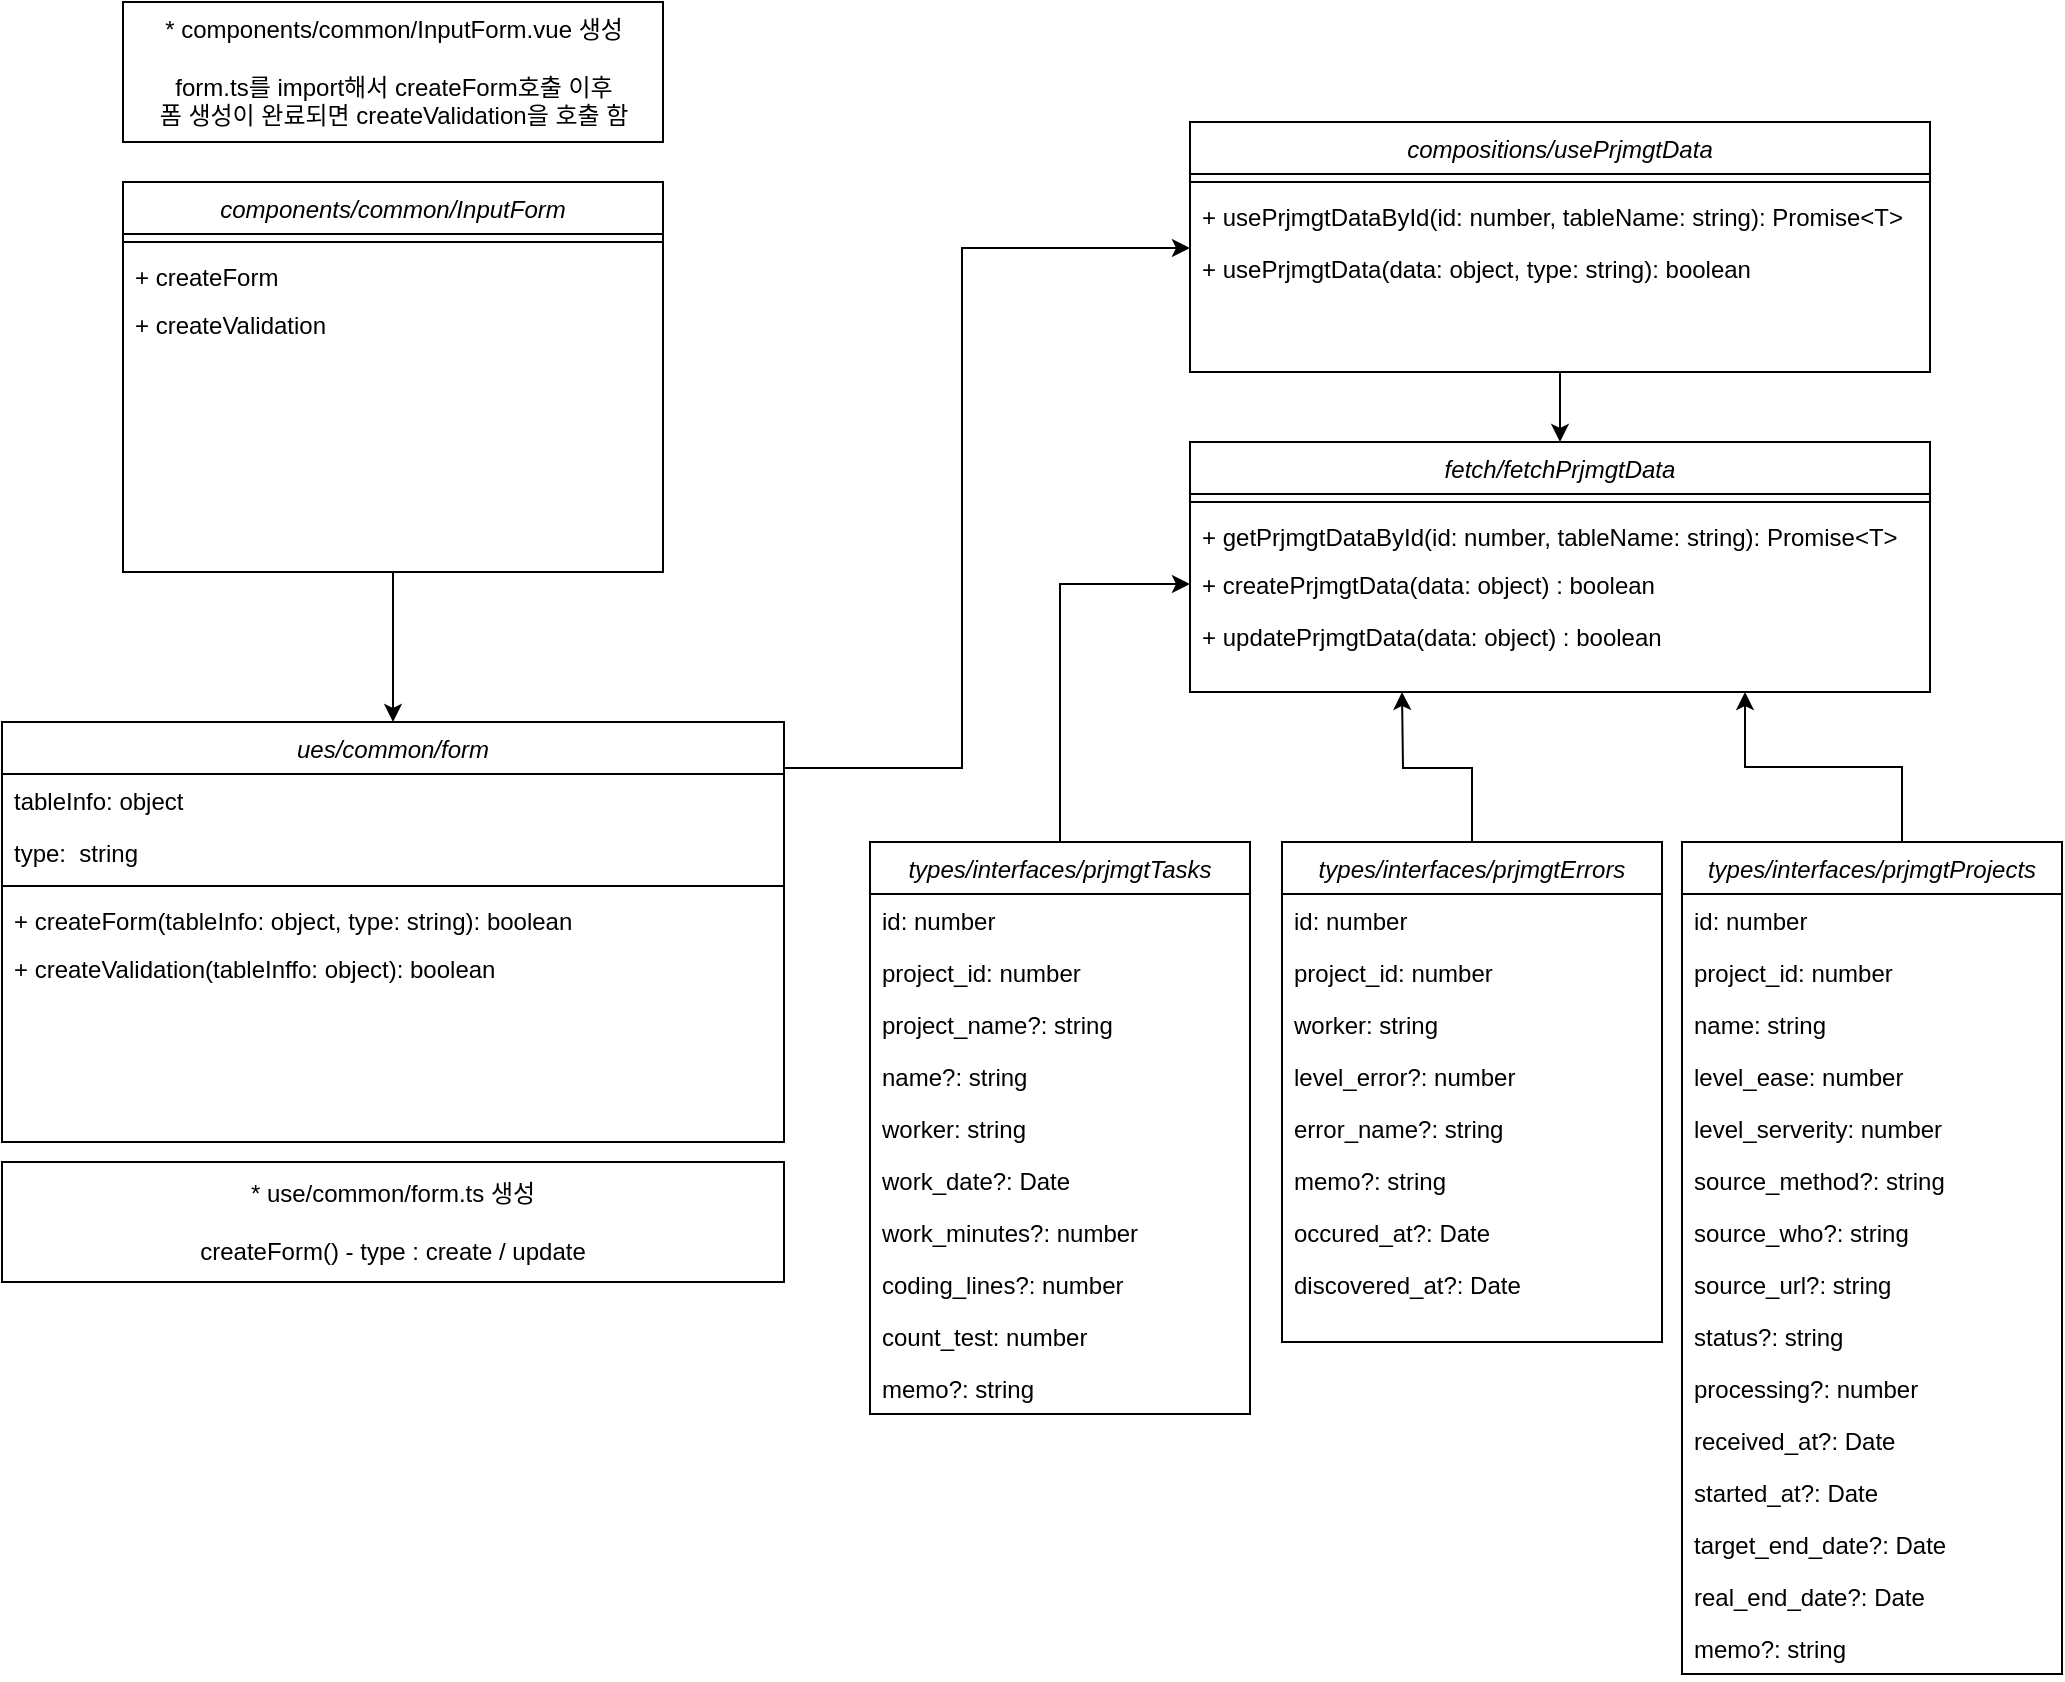 <mxfile version="14.2.9" type="github">
  <diagram id="C5RBs43oDa-KdzZeNtuy" name="Page-1">
    <mxGraphModel dx="2489" dy="762" grid="1" gridSize="10" guides="1" tooltips="1" connect="1" arrows="1" fold="1" page="1" pageScale="1" pageWidth="827" pageHeight="1169" math="0" shadow="0">
      <root>
        <mxCell id="WIyWlLk6GJQsqaUBKTNV-0" />
        <mxCell id="WIyWlLk6GJQsqaUBKTNV-1" parent="WIyWlLk6GJQsqaUBKTNV-0" />
        <mxCell id="qPqf39v8g5V2tvZ999Q6-73" style="edgeStyle=orthogonalEdgeStyle;rounded=0;orthogonalLoop=1;jettySize=auto;html=1;exitX=1;exitY=0.5;exitDx=0;exitDy=0;" edge="1" parent="WIyWlLk6GJQsqaUBKTNV-1" source="qPqf39v8g5V2tvZ999Q6-23" target="qPqf39v8g5V2tvZ999Q6-64">
          <mxGeometry relative="1" as="geometry">
            <mxPoint x="560" y="330" as="sourcePoint" />
            <Array as="points">
              <mxPoint x="270" y="703" />
              <mxPoint x="270" y="443" />
            </Array>
          </mxGeometry>
        </mxCell>
        <mxCell id="zkfFHV4jXpPFQw0GAbJ--0" value="ues/common/form" style="swimlane;fontStyle=2;align=center;verticalAlign=top;childLayout=stackLayout;horizontal=1;startSize=26;horizontalStack=0;resizeParent=1;resizeLast=0;collapsible=1;marginBottom=0;rounded=0;shadow=0;strokeWidth=1;" parent="WIyWlLk6GJQsqaUBKTNV-1" vertex="1">
          <mxGeometry x="-210" y="680" width="391" height="210" as="geometry">
            <mxRectangle x="230" y="140" width="160" height="26" as="alternateBounds" />
          </mxGeometry>
        </mxCell>
        <mxCell id="nF6Rn6_vfPMcoDpiT6VL-3" value="tableInfo: object" style="text;align=left;verticalAlign=top;spacingLeft=4;spacingRight=4;overflow=hidden;rotatable=0;points=[[0,0.5],[1,0.5]];portConstraint=eastwest;" parent="zkfFHV4jXpPFQw0GAbJ--0" vertex="1">
          <mxGeometry y="26" width="391" height="26" as="geometry" />
        </mxCell>
        <mxCell id="nF6Rn6_vfPMcoDpiT6VL-4" value="type:  string" style="text;align=left;verticalAlign=top;spacingLeft=4;spacingRight=4;overflow=hidden;rotatable=0;points=[[0,0.5],[1,0.5]];portConstraint=eastwest;" parent="zkfFHV4jXpPFQw0GAbJ--0" vertex="1">
          <mxGeometry y="52" width="391" height="26" as="geometry" />
        </mxCell>
        <mxCell id="zkfFHV4jXpPFQw0GAbJ--4" value="" style="line;html=1;strokeWidth=1;align=left;verticalAlign=middle;spacingTop=-1;spacingLeft=3;spacingRight=3;rotatable=0;labelPosition=right;points=[];portConstraint=eastwest;" parent="zkfFHV4jXpPFQw0GAbJ--0" vertex="1">
          <mxGeometry y="78" width="391" height="8" as="geometry" />
        </mxCell>
        <mxCell id="nF6Rn6_vfPMcoDpiT6VL-5" value="+ createForm(tableInfo: object, type: string): boolean" style="text;align=left;verticalAlign=top;spacingLeft=4;spacingRight=4;overflow=hidden;rotatable=0;points=[[0,0.5],[1,0.5]];portConstraint=eastwest;" parent="zkfFHV4jXpPFQw0GAbJ--0" vertex="1">
          <mxGeometry y="86" width="391" height="24" as="geometry" />
        </mxCell>
        <mxCell id="qPqf39v8g5V2tvZ999Q6-23" value="+ createValidation(tableInffo: object): boolean" style="text;align=left;verticalAlign=top;spacingLeft=4;spacingRight=4;overflow=hidden;rotatable=0;points=[[0,0.5],[1,0.5]];portConstraint=eastwest;" vertex="1" parent="zkfFHV4jXpPFQw0GAbJ--0">
          <mxGeometry y="110" width="391" height="26" as="geometry" />
        </mxCell>
        <mxCell id="nF6Rn6_vfPMcoDpiT6VL-7" value="fetch/fetchPrjmgtData" style="swimlane;fontStyle=2;align=center;verticalAlign=top;childLayout=stackLayout;horizontal=1;startSize=26;horizontalStack=0;resizeParent=1;resizeLast=0;collapsible=1;marginBottom=0;rounded=0;shadow=0;strokeWidth=1;" parent="WIyWlLk6GJQsqaUBKTNV-1" vertex="1">
          <mxGeometry x="384" y="540" width="370" height="125" as="geometry">
            <mxRectangle x="230" y="140" width="160" height="26" as="alternateBounds" />
          </mxGeometry>
        </mxCell>
        <mxCell id="nF6Rn6_vfPMcoDpiT6VL-10" value="" style="line;html=1;strokeWidth=1;align=left;verticalAlign=middle;spacingTop=-1;spacingLeft=3;spacingRight=3;rotatable=0;labelPosition=right;points=[];portConstraint=eastwest;" parent="nF6Rn6_vfPMcoDpiT6VL-7" vertex="1">
          <mxGeometry y="26" width="370" height="8" as="geometry" />
        </mxCell>
        <mxCell id="nF6Rn6_vfPMcoDpiT6VL-11" value="+ getPrjmgtDataById(id: number, tableName: string): Promise&lt;T&gt; " style="text;align=left;verticalAlign=top;spacingLeft=4;spacingRight=4;overflow=hidden;rotatable=0;points=[[0,0.5],[1,0.5]];portConstraint=eastwest;" parent="nF6Rn6_vfPMcoDpiT6VL-7" vertex="1">
          <mxGeometry y="34" width="370" height="24" as="geometry" />
        </mxCell>
        <mxCell id="nF6Rn6_vfPMcoDpiT6VL-12" value="+ createPrjmgtData(data: object) : boolean" style="text;align=left;verticalAlign=top;spacingLeft=4;spacingRight=4;overflow=hidden;rotatable=0;points=[[0,0.5],[1,0.5]];portConstraint=eastwest;" parent="nF6Rn6_vfPMcoDpiT6VL-7" vertex="1">
          <mxGeometry y="58" width="370" height="26" as="geometry" />
        </mxCell>
        <mxCell id="nF6Rn6_vfPMcoDpiT6VL-13" value="+ updatePrjmgtData(data: object) : boolean" style="text;align=left;verticalAlign=top;spacingLeft=4;spacingRight=4;overflow=hidden;rotatable=0;points=[[0,0.5],[1,0.5]];portConstraint=eastwest;" parent="nF6Rn6_vfPMcoDpiT6VL-7" vertex="1">
          <mxGeometry y="84" width="370" height="26" as="geometry" />
        </mxCell>
        <mxCell id="qPqf39v8g5V2tvZ999Q6-3" value="types/interfaces/prjmgtTasks" style="swimlane;fontStyle=2;align=center;verticalAlign=top;childLayout=stackLayout;horizontal=1;startSize=26;horizontalStack=0;resizeParent=1;resizeLast=0;collapsible=1;marginBottom=0;rounded=0;shadow=0;strokeWidth=1;" vertex="1" parent="WIyWlLk6GJQsqaUBKTNV-1">
          <mxGeometry x="224" y="740" width="190" height="286" as="geometry">
            <mxRectangle x="230" y="140" width="160" height="26" as="alternateBounds" />
          </mxGeometry>
        </mxCell>
        <mxCell id="qPqf39v8g5V2tvZ999Q6-12" value="id: number" style="text;align=left;verticalAlign=top;spacingLeft=4;spacingRight=4;overflow=hidden;rotatable=0;points=[[0,0.5],[1,0.5]];portConstraint=eastwest;" vertex="1" parent="qPqf39v8g5V2tvZ999Q6-3">
          <mxGeometry y="26" width="190" height="26" as="geometry" />
        </mxCell>
        <mxCell id="qPqf39v8g5V2tvZ999Q6-13" value="project_id: number" style="text;align=left;verticalAlign=top;spacingLeft=4;spacingRight=4;overflow=hidden;rotatable=0;points=[[0,0.5],[1,0.5]];portConstraint=eastwest;" vertex="1" parent="qPqf39v8g5V2tvZ999Q6-3">
          <mxGeometry y="52" width="190" height="26" as="geometry" />
        </mxCell>
        <mxCell id="qPqf39v8g5V2tvZ999Q6-14" value="project_name?: string" style="text;align=left;verticalAlign=top;spacingLeft=4;spacingRight=4;overflow=hidden;rotatable=0;points=[[0,0.5],[1,0.5]];portConstraint=eastwest;" vertex="1" parent="qPqf39v8g5V2tvZ999Q6-3">
          <mxGeometry y="78" width="190" height="26" as="geometry" />
        </mxCell>
        <mxCell id="qPqf39v8g5V2tvZ999Q6-15" value="name?: string" style="text;align=left;verticalAlign=top;spacingLeft=4;spacingRight=4;overflow=hidden;rotatable=0;points=[[0,0.5],[1,0.5]];portConstraint=eastwest;" vertex="1" parent="qPqf39v8g5V2tvZ999Q6-3">
          <mxGeometry y="104" width="190" height="26" as="geometry" />
        </mxCell>
        <mxCell id="qPqf39v8g5V2tvZ999Q6-35" value="worker: string" style="text;align=left;verticalAlign=top;spacingLeft=4;spacingRight=4;overflow=hidden;rotatable=0;points=[[0,0.5],[1,0.5]];portConstraint=eastwest;" vertex="1" parent="qPqf39v8g5V2tvZ999Q6-3">
          <mxGeometry y="130" width="190" height="26" as="geometry" />
        </mxCell>
        <mxCell id="qPqf39v8g5V2tvZ999Q6-16" value="work_date?: Date" style="text;align=left;verticalAlign=top;spacingLeft=4;spacingRight=4;overflow=hidden;rotatable=0;points=[[0,0.5],[1,0.5]];portConstraint=eastwest;" vertex="1" parent="qPqf39v8g5V2tvZ999Q6-3">
          <mxGeometry y="156" width="190" height="26" as="geometry" />
        </mxCell>
        <mxCell id="qPqf39v8g5V2tvZ999Q6-17" value="work_minutes?: number" style="text;align=left;verticalAlign=top;spacingLeft=4;spacingRight=4;overflow=hidden;rotatable=0;points=[[0,0.5],[1,0.5]];portConstraint=eastwest;" vertex="1" parent="qPqf39v8g5V2tvZ999Q6-3">
          <mxGeometry y="182" width="190" height="26" as="geometry" />
        </mxCell>
        <mxCell id="qPqf39v8g5V2tvZ999Q6-18" value="coding_lines?: number" style="text;align=left;verticalAlign=top;spacingLeft=4;spacingRight=4;overflow=hidden;rotatable=0;points=[[0,0.5],[1,0.5]];portConstraint=eastwest;" vertex="1" parent="qPqf39v8g5V2tvZ999Q6-3">
          <mxGeometry y="208" width="190" height="26" as="geometry" />
        </mxCell>
        <mxCell id="qPqf39v8g5V2tvZ999Q6-36" value="count_test: number" style="text;align=left;verticalAlign=top;spacingLeft=4;spacingRight=4;overflow=hidden;rotatable=0;points=[[0,0.5],[1,0.5]];portConstraint=eastwest;" vertex="1" parent="qPqf39v8g5V2tvZ999Q6-3">
          <mxGeometry y="234" width="190" height="26" as="geometry" />
        </mxCell>
        <mxCell id="qPqf39v8g5V2tvZ999Q6-5" value="memo?: string" style="text;align=left;verticalAlign=top;spacingLeft=4;spacingRight=4;overflow=hidden;rotatable=0;points=[[0,0.5],[1,0.5]];portConstraint=eastwest;" vertex="1" parent="qPqf39v8g5V2tvZ999Q6-3">
          <mxGeometry y="260" width="190" height="26" as="geometry" />
        </mxCell>
        <mxCell id="qPqf39v8g5V2tvZ999Q6-26" value="types/interfaces/prjmgtErrors" style="swimlane;fontStyle=2;align=center;verticalAlign=top;childLayout=stackLayout;horizontal=1;startSize=26;horizontalStack=0;resizeParent=1;resizeLast=0;collapsible=1;marginBottom=0;rounded=0;shadow=0;strokeWidth=1;" vertex="1" parent="WIyWlLk6GJQsqaUBKTNV-1">
          <mxGeometry x="430" y="740" width="190" height="250" as="geometry">
            <mxRectangle x="230" y="140" width="160" height="26" as="alternateBounds" />
          </mxGeometry>
        </mxCell>
        <mxCell id="qPqf39v8g5V2tvZ999Q6-27" value="id: number" style="text;align=left;verticalAlign=top;spacingLeft=4;spacingRight=4;overflow=hidden;rotatable=0;points=[[0,0.5],[1,0.5]];portConstraint=eastwest;" vertex="1" parent="qPqf39v8g5V2tvZ999Q6-26">
          <mxGeometry y="26" width="190" height="26" as="geometry" />
        </mxCell>
        <mxCell id="qPqf39v8g5V2tvZ999Q6-28" value="project_id: number" style="text;align=left;verticalAlign=top;spacingLeft=4;spacingRight=4;overflow=hidden;rotatable=0;points=[[0,0.5],[1,0.5]];portConstraint=eastwest;" vertex="1" parent="qPqf39v8g5V2tvZ999Q6-26">
          <mxGeometry y="52" width="190" height="26" as="geometry" />
        </mxCell>
        <mxCell id="qPqf39v8g5V2tvZ999Q6-29" value="worker: string" style="text;align=left;verticalAlign=top;spacingLeft=4;spacingRight=4;overflow=hidden;rotatable=0;points=[[0,0.5],[1,0.5]];portConstraint=eastwest;" vertex="1" parent="qPqf39v8g5V2tvZ999Q6-26">
          <mxGeometry y="78" width="190" height="26" as="geometry" />
        </mxCell>
        <mxCell id="qPqf39v8g5V2tvZ999Q6-30" value="level_error?: number" style="text;align=left;verticalAlign=top;spacingLeft=4;spacingRight=4;overflow=hidden;rotatable=0;points=[[0,0.5],[1,0.5]];portConstraint=eastwest;" vertex="1" parent="qPqf39v8g5V2tvZ999Q6-26">
          <mxGeometry y="104" width="190" height="26" as="geometry" />
        </mxCell>
        <mxCell id="qPqf39v8g5V2tvZ999Q6-31" value="error_name?: string" style="text;align=left;verticalAlign=top;spacingLeft=4;spacingRight=4;overflow=hidden;rotatable=0;points=[[0,0.5],[1,0.5]];portConstraint=eastwest;" vertex="1" parent="qPqf39v8g5V2tvZ999Q6-26">
          <mxGeometry y="130" width="190" height="26" as="geometry" />
        </mxCell>
        <mxCell id="qPqf39v8g5V2tvZ999Q6-32" value="memo?: string" style="text;align=left;verticalAlign=top;spacingLeft=4;spacingRight=4;overflow=hidden;rotatable=0;points=[[0,0.5],[1,0.5]];portConstraint=eastwest;" vertex="1" parent="qPqf39v8g5V2tvZ999Q6-26">
          <mxGeometry y="156" width="190" height="26" as="geometry" />
        </mxCell>
        <mxCell id="qPqf39v8g5V2tvZ999Q6-33" value="occured_at?: Date" style="text;align=left;verticalAlign=top;spacingLeft=4;spacingRight=4;overflow=hidden;rotatable=0;points=[[0,0.5],[1,0.5]];portConstraint=eastwest;" vertex="1" parent="qPqf39v8g5V2tvZ999Q6-26">
          <mxGeometry y="182" width="190" height="26" as="geometry" />
        </mxCell>
        <mxCell id="qPqf39v8g5V2tvZ999Q6-34" value="discovered_at?: Date" style="text;align=left;verticalAlign=top;spacingLeft=4;spacingRight=4;overflow=hidden;rotatable=0;points=[[0,0.5],[1,0.5]];portConstraint=eastwest;" vertex="1" parent="qPqf39v8g5V2tvZ999Q6-26">
          <mxGeometry y="208" width="190" height="26" as="geometry" />
        </mxCell>
        <mxCell id="qPqf39v8g5V2tvZ999Q6-37" style="edgeStyle=orthogonalEdgeStyle;rounded=0;orthogonalLoop=1;jettySize=auto;html=1;exitX=0.5;exitY=0;exitDx=0;exitDy=0;" edge="1" parent="WIyWlLk6GJQsqaUBKTNV-1" source="qPqf39v8g5V2tvZ999Q6-26">
          <mxGeometry relative="1" as="geometry">
            <mxPoint x="490" y="665" as="targetPoint" />
          </mxGeometry>
        </mxCell>
        <mxCell id="qPqf39v8g5V2tvZ999Q6-48" style="edgeStyle=orthogonalEdgeStyle;rounded=0;orthogonalLoop=1;jettySize=auto;html=1;exitX=0.579;exitY=0.002;exitDx=0;exitDy=0;exitPerimeter=0;entryX=0.75;entryY=1;entryDx=0;entryDy=0;" edge="1" parent="WIyWlLk6GJQsqaUBKTNV-1" source="qPqf39v8g5V2tvZ999Q6-38" target="nF6Rn6_vfPMcoDpiT6VL-7">
          <mxGeometry relative="1" as="geometry">
            <mxPoint x="668" y="647" as="targetPoint" />
          </mxGeometry>
        </mxCell>
        <mxCell id="qPqf39v8g5V2tvZ999Q6-38" value="types/interfaces/prjmgtProjects" style="swimlane;fontStyle=2;align=center;verticalAlign=top;childLayout=stackLayout;horizontal=1;startSize=26;horizontalStack=0;resizeParent=1;resizeLast=0;collapsible=1;marginBottom=0;rounded=0;shadow=0;strokeWidth=1;" vertex="1" parent="WIyWlLk6GJQsqaUBKTNV-1">
          <mxGeometry x="630" y="740" width="190" height="416" as="geometry">
            <mxRectangle x="230" y="140" width="160" height="26" as="alternateBounds" />
          </mxGeometry>
        </mxCell>
        <mxCell id="qPqf39v8g5V2tvZ999Q6-39" value="id: number" style="text;align=left;verticalAlign=top;spacingLeft=4;spacingRight=4;overflow=hidden;rotatable=0;points=[[0,0.5],[1,0.5]];portConstraint=eastwest;" vertex="1" parent="qPqf39v8g5V2tvZ999Q6-38">
          <mxGeometry y="26" width="190" height="26" as="geometry" />
        </mxCell>
        <mxCell id="qPqf39v8g5V2tvZ999Q6-40" value="project_id: number" style="text;align=left;verticalAlign=top;spacingLeft=4;spacingRight=4;overflow=hidden;rotatable=0;points=[[0,0.5],[1,0.5]];portConstraint=eastwest;" vertex="1" parent="qPqf39v8g5V2tvZ999Q6-38">
          <mxGeometry y="52" width="190" height="26" as="geometry" />
        </mxCell>
        <mxCell id="qPqf39v8g5V2tvZ999Q6-41" value="name: string" style="text;align=left;verticalAlign=top;spacingLeft=4;spacingRight=4;overflow=hidden;rotatable=0;points=[[0,0.5],[1,0.5]];portConstraint=eastwest;" vertex="1" parent="qPqf39v8g5V2tvZ999Q6-38">
          <mxGeometry y="78" width="190" height="26" as="geometry" />
        </mxCell>
        <mxCell id="qPqf39v8g5V2tvZ999Q6-42" value="level_ease: number" style="text;align=left;verticalAlign=top;spacingLeft=4;spacingRight=4;overflow=hidden;rotatable=0;points=[[0,0.5],[1,0.5]];portConstraint=eastwest;" vertex="1" parent="qPqf39v8g5V2tvZ999Q6-38">
          <mxGeometry y="104" width="190" height="26" as="geometry" />
        </mxCell>
        <mxCell id="qPqf39v8g5V2tvZ999Q6-43" value="level_serverity: number" style="text;align=left;verticalAlign=top;spacingLeft=4;spacingRight=4;overflow=hidden;rotatable=0;points=[[0,0.5],[1,0.5]];portConstraint=eastwest;" vertex="1" parent="qPqf39v8g5V2tvZ999Q6-38">
          <mxGeometry y="130" width="190" height="26" as="geometry" />
        </mxCell>
        <mxCell id="qPqf39v8g5V2tvZ999Q6-44" value="source_method?: string" style="text;align=left;verticalAlign=top;spacingLeft=4;spacingRight=4;overflow=hidden;rotatable=0;points=[[0,0.5],[1,0.5]];portConstraint=eastwest;" vertex="1" parent="qPqf39v8g5V2tvZ999Q6-38">
          <mxGeometry y="156" width="190" height="26" as="geometry" />
        </mxCell>
        <mxCell id="qPqf39v8g5V2tvZ999Q6-45" value="source_who?: string" style="text;align=left;verticalAlign=top;spacingLeft=4;spacingRight=4;overflow=hidden;rotatable=0;points=[[0,0.5],[1,0.5]];portConstraint=eastwest;" vertex="1" parent="qPqf39v8g5V2tvZ999Q6-38">
          <mxGeometry y="182" width="190" height="26" as="geometry" />
        </mxCell>
        <mxCell id="qPqf39v8g5V2tvZ999Q6-49" value="source_url?: string" style="text;align=left;verticalAlign=top;spacingLeft=4;spacingRight=4;overflow=hidden;rotatable=0;points=[[0,0.5],[1,0.5]];portConstraint=eastwest;" vertex="1" parent="qPqf39v8g5V2tvZ999Q6-38">
          <mxGeometry y="208" width="190" height="26" as="geometry" />
        </mxCell>
        <mxCell id="qPqf39v8g5V2tvZ999Q6-50" value="status?: string" style="text;align=left;verticalAlign=top;spacingLeft=4;spacingRight=4;overflow=hidden;rotatable=0;points=[[0,0.5],[1,0.5]];portConstraint=eastwest;" vertex="1" parent="qPqf39v8g5V2tvZ999Q6-38">
          <mxGeometry y="234" width="190" height="26" as="geometry" />
        </mxCell>
        <mxCell id="qPqf39v8g5V2tvZ999Q6-51" value="processing?: number" style="text;align=left;verticalAlign=top;spacingLeft=4;spacingRight=4;overflow=hidden;rotatable=0;points=[[0,0.5],[1,0.5]];portConstraint=eastwest;" vertex="1" parent="qPqf39v8g5V2tvZ999Q6-38">
          <mxGeometry y="260" width="190" height="26" as="geometry" />
        </mxCell>
        <mxCell id="qPqf39v8g5V2tvZ999Q6-52" value="received_at?: Date" style="text;align=left;verticalAlign=top;spacingLeft=4;spacingRight=4;overflow=hidden;rotatable=0;points=[[0,0.5],[1,0.5]];portConstraint=eastwest;" vertex="1" parent="qPqf39v8g5V2tvZ999Q6-38">
          <mxGeometry y="286" width="190" height="26" as="geometry" />
        </mxCell>
        <mxCell id="qPqf39v8g5V2tvZ999Q6-53" value="started_at?: Date" style="text;align=left;verticalAlign=top;spacingLeft=4;spacingRight=4;overflow=hidden;rotatable=0;points=[[0,0.5],[1,0.5]];portConstraint=eastwest;" vertex="1" parent="qPqf39v8g5V2tvZ999Q6-38">
          <mxGeometry y="312" width="190" height="26" as="geometry" />
        </mxCell>
        <mxCell id="qPqf39v8g5V2tvZ999Q6-54" value="target_end_date?: Date" style="text;align=left;verticalAlign=top;spacingLeft=4;spacingRight=4;overflow=hidden;rotatable=0;points=[[0,0.5],[1,0.5]];portConstraint=eastwest;" vertex="1" parent="qPqf39v8g5V2tvZ999Q6-38">
          <mxGeometry y="338" width="190" height="26" as="geometry" />
        </mxCell>
        <mxCell id="qPqf39v8g5V2tvZ999Q6-55" value="real_end_date?: Date" style="text;align=left;verticalAlign=top;spacingLeft=4;spacingRight=4;overflow=hidden;rotatable=0;points=[[0,0.5],[1,0.5]];portConstraint=eastwest;" vertex="1" parent="qPqf39v8g5V2tvZ999Q6-38">
          <mxGeometry y="364" width="190" height="26" as="geometry" />
        </mxCell>
        <mxCell id="qPqf39v8g5V2tvZ999Q6-46" value="memo?: string" style="text;align=left;verticalAlign=top;spacingLeft=4;spacingRight=4;overflow=hidden;rotatable=0;points=[[0,0.5],[1,0.5]];portConstraint=eastwest;" vertex="1" parent="qPqf39v8g5V2tvZ999Q6-38">
          <mxGeometry y="390" width="190" height="26" as="geometry" />
        </mxCell>
        <mxCell id="qPqf39v8g5V2tvZ999Q6-63" style="edgeStyle=orthogonalEdgeStyle;rounded=0;orthogonalLoop=1;jettySize=auto;html=1;exitX=0.5;exitY=0;exitDx=0;exitDy=0;entryX=0;entryY=0.5;entryDx=0;entryDy=0;" edge="1" parent="WIyWlLk6GJQsqaUBKTNV-1" source="qPqf39v8g5V2tvZ999Q6-3" target="nF6Rn6_vfPMcoDpiT6VL-12">
          <mxGeometry relative="1" as="geometry" />
        </mxCell>
        <mxCell id="qPqf39v8g5V2tvZ999Q6-71" style="edgeStyle=orthogonalEdgeStyle;rounded=0;orthogonalLoop=1;jettySize=auto;html=1;exitX=0.5;exitY=1;exitDx=0;exitDy=0;entryX=0.5;entryY=0;entryDx=0;entryDy=0;" edge="1" parent="WIyWlLk6GJQsqaUBKTNV-1" source="qPqf39v8g5V2tvZ999Q6-64" target="nF6Rn6_vfPMcoDpiT6VL-7">
          <mxGeometry relative="1" as="geometry" />
        </mxCell>
        <mxCell id="qPqf39v8g5V2tvZ999Q6-64" value="compositions/usePrjmgtData" style="swimlane;fontStyle=2;align=center;verticalAlign=top;childLayout=stackLayout;horizontal=1;startSize=26;horizontalStack=0;resizeParent=1;resizeLast=0;collapsible=1;marginBottom=0;rounded=0;shadow=0;strokeWidth=1;" vertex="1" parent="WIyWlLk6GJQsqaUBKTNV-1">
          <mxGeometry x="384" y="380" width="370" height="125" as="geometry">
            <mxRectangle x="230" y="140" width="160" height="26" as="alternateBounds" />
          </mxGeometry>
        </mxCell>
        <mxCell id="qPqf39v8g5V2tvZ999Q6-65" value="" style="line;html=1;strokeWidth=1;align=left;verticalAlign=middle;spacingTop=-1;spacingLeft=3;spacingRight=3;rotatable=0;labelPosition=right;points=[];portConstraint=eastwest;" vertex="1" parent="qPqf39v8g5V2tvZ999Q6-64">
          <mxGeometry y="26" width="370" height="8" as="geometry" />
        </mxCell>
        <mxCell id="qPqf39v8g5V2tvZ999Q6-72" value="+ usePrjmgtDataById(id: number, tableName: string): Promise&lt;T&gt;" style="text;align=left;verticalAlign=top;spacingLeft=4;spacingRight=4;overflow=hidden;rotatable=0;points=[[0,0.5],[1,0.5]];portConstraint=eastwest;" vertex="1" parent="qPqf39v8g5V2tvZ999Q6-64">
          <mxGeometry y="34" width="370" height="26" as="geometry" />
        </mxCell>
        <mxCell id="qPqf39v8g5V2tvZ999Q6-69" value="+ usePrjmgtData(data: object, type: string): boolean" style="text;align=left;verticalAlign=top;spacingLeft=4;spacingRight=4;overflow=hidden;rotatable=0;points=[[0,0.5],[1,0.5]];portConstraint=eastwest;" vertex="1" parent="qPqf39v8g5V2tvZ999Q6-64">
          <mxGeometry y="60" width="370" height="26" as="geometry" />
        </mxCell>
        <mxCell id="qPqf39v8g5V2tvZ999Q6-74" value="components/common/InputForm" style="swimlane;fontStyle=2;align=center;verticalAlign=top;childLayout=stackLayout;horizontal=1;startSize=26;horizontalStack=0;resizeParent=1;resizeLast=0;collapsible=1;marginBottom=0;rounded=0;shadow=0;strokeWidth=1;" vertex="1" parent="WIyWlLk6GJQsqaUBKTNV-1">
          <mxGeometry x="-149.5" y="410" width="270" height="195" as="geometry">
            <mxRectangle x="230" y="140" width="160" height="26" as="alternateBounds" />
          </mxGeometry>
        </mxCell>
        <mxCell id="qPqf39v8g5V2tvZ999Q6-77" value="" style="line;html=1;strokeWidth=1;align=left;verticalAlign=middle;spacingTop=-1;spacingLeft=3;spacingRight=3;rotatable=0;labelPosition=right;points=[];portConstraint=eastwest;" vertex="1" parent="qPqf39v8g5V2tvZ999Q6-74">
          <mxGeometry y="26" width="270" height="8" as="geometry" />
        </mxCell>
        <mxCell id="qPqf39v8g5V2tvZ999Q6-78" value="+ createForm" style="text;align=left;verticalAlign=top;spacingLeft=4;spacingRight=4;overflow=hidden;rotatable=0;points=[[0,0.5],[1,0.5]];portConstraint=eastwest;" vertex="1" parent="qPqf39v8g5V2tvZ999Q6-74">
          <mxGeometry y="34" width="270" height="24" as="geometry" />
        </mxCell>
        <mxCell id="qPqf39v8g5V2tvZ999Q6-79" value="+ createValidation" style="text;align=left;verticalAlign=top;spacingLeft=4;spacingRight=4;overflow=hidden;rotatable=0;points=[[0,0.5],[1,0.5]];portConstraint=eastwest;" vertex="1" parent="qPqf39v8g5V2tvZ999Q6-74">
          <mxGeometry y="58" width="270" height="26" as="geometry" />
        </mxCell>
        <mxCell id="qPqf39v8g5V2tvZ999Q6-83" style="edgeStyle=orthogonalEdgeStyle;rounded=0;orthogonalLoop=1;jettySize=auto;html=1;exitX=0.5;exitY=1;exitDx=0;exitDy=0;entryX=0.5;entryY=0;entryDx=0;entryDy=0;" edge="1" parent="WIyWlLk6GJQsqaUBKTNV-1" source="qPqf39v8g5V2tvZ999Q6-74" target="zkfFHV4jXpPFQw0GAbJ--0">
          <mxGeometry relative="1" as="geometry" />
        </mxCell>
        <mxCell id="qPqf39v8g5V2tvZ999Q6-86" value="* components/common/InputForm.vue 생성&lt;br&gt;&lt;br&gt;form.ts를 import해서 createForm호출 이후&lt;br&gt;폼 생성이 완료되면 createValidation을 호출 함" style="rounded=0;whiteSpace=wrap;html=1;" vertex="1" parent="WIyWlLk6GJQsqaUBKTNV-1">
          <mxGeometry x="-149.5" y="320" width="270" height="70" as="geometry" />
        </mxCell>
        <mxCell id="qPqf39v8g5V2tvZ999Q6-87" value="* use/common/form.ts 생성&lt;br&gt;&lt;br&gt;createForm() - type : create / update" style="rounded=0;whiteSpace=wrap;html=1;" vertex="1" parent="WIyWlLk6GJQsqaUBKTNV-1">
          <mxGeometry x="-210" y="900" width="391" height="60" as="geometry" />
        </mxCell>
      </root>
    </mxGraphModel>
  </diagram>
</mxfile>
